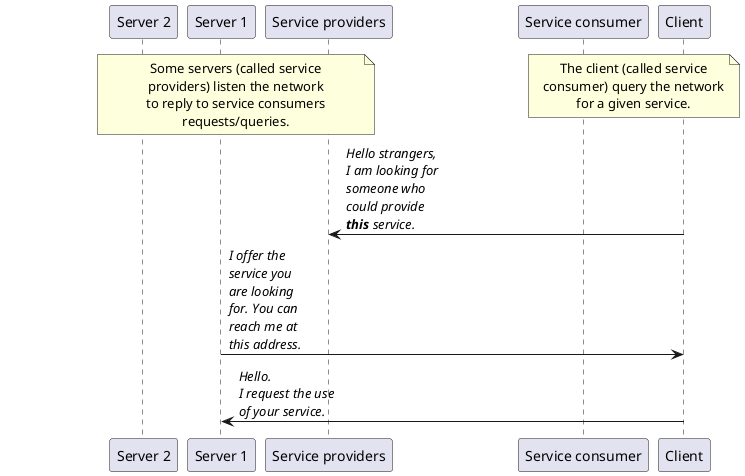 @startuml query
skinparam noteTextAlignment center

participant "Server 2" as server2
participant "Server 1" as server1
participant "Service providers" as providers
participant "Service consumer" as consumer
participant "Client" as client

note over server2, providers
Some servers (called service
providers) listen the network
to reply to service consumers
requests/queries.
end note

/ note over consumer, client
The client (called service
consumer) query the network
for a given service.
end note

client -> providers: <i>Hello strangers,</i>\n<i>I am looking for</i>\n<i>someone who</i>\n<i>could provide</i>\n<i><b>this</b> service.</i>

server1 -> client: <i>I offer the</i>\n<i>service you</i>\n<i>are looking</i>\n<i>for. You can</i>\n<i>reach me at</i>\n<i>this address.</i>

client -> server1: <i>Hello.</i>\n<i>I request the use</i>\n<i>of your service.</i>
@enduml
